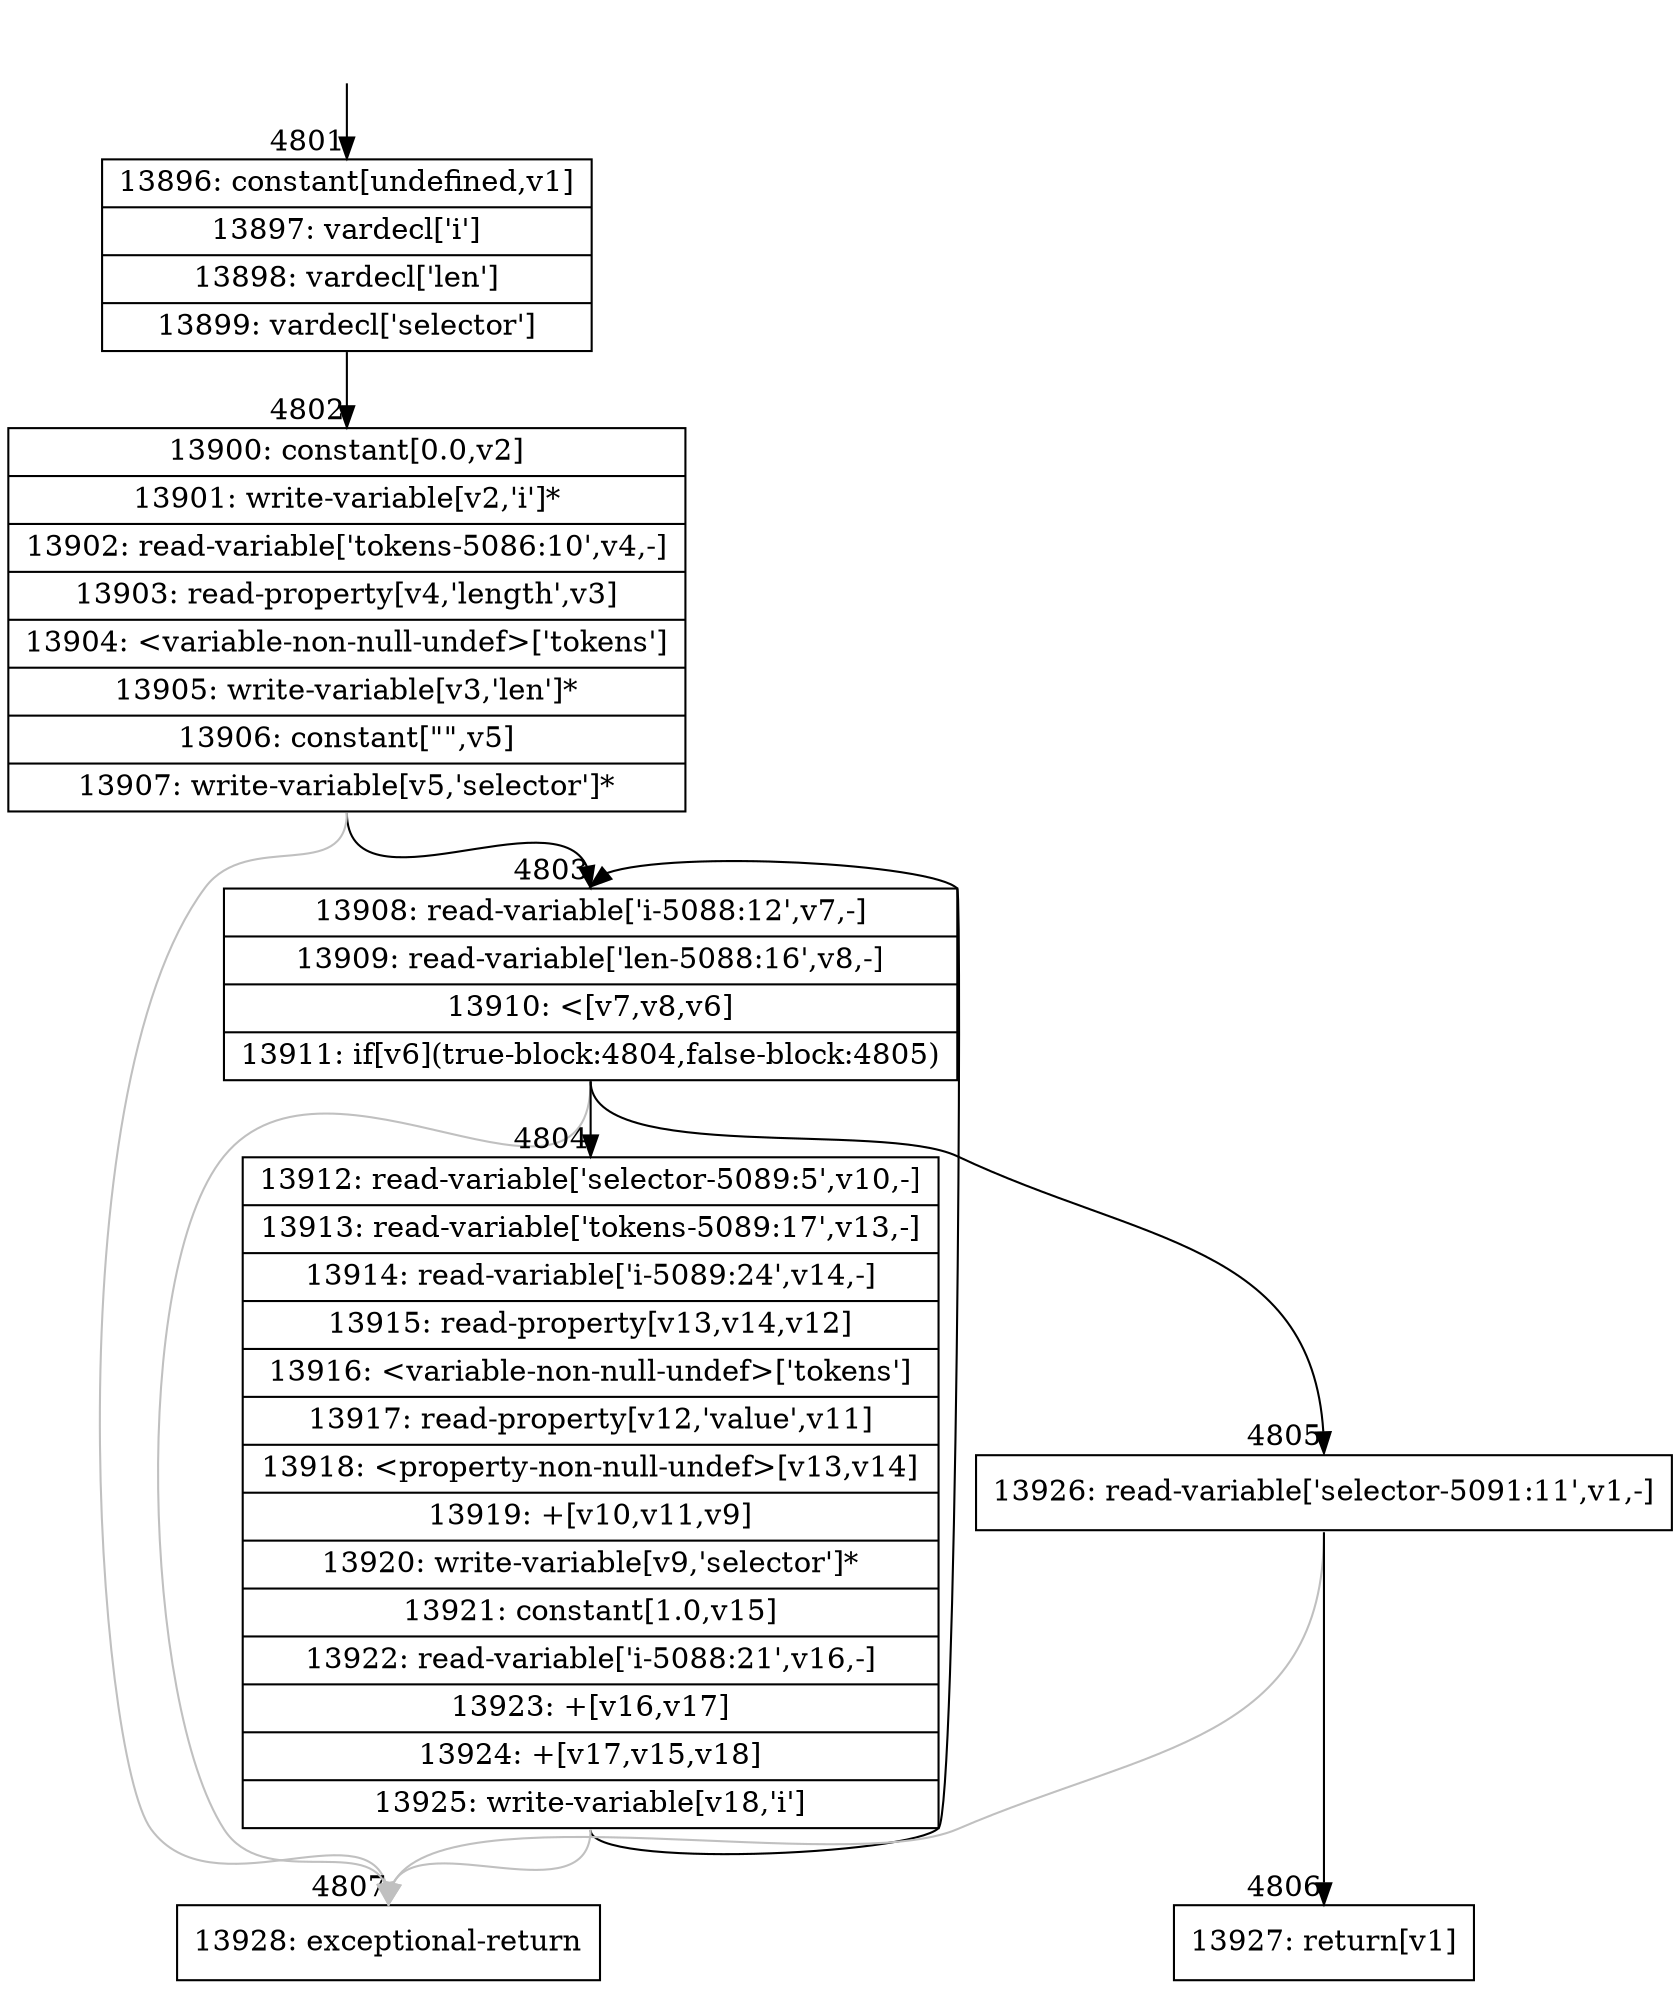 digraph {
rankdir="TD"
BB_entry319[shape=none,label=""];
BB_entry319 -> BB4801 [tailport=s, headport=n, headlabel="    4801"]
BB4801 [shape=record label="{13896: constant[undefined,v1]|13897: vardecl['i']|13898: vardecl['len']|13899: vardecl['selector']}" ] 
BB4801 -> BB4802 [tailport=s, headport=n, headlabel="      4802"]
BB4802 [shape=record label="{13900: constant[0.0,v2]|13901: write-variable[v2,'i']*|13902: read-variable['tokens-5086:10',v4,-]|13903: read-property[v4,'length',v3]|13904: \<variable-non-null-undef\>['tokens']|13905: write-variable[v3,'len']*|13906: constant[\"\",v5]|13907: write-variable[v5,'selector']*}" ] 
BB4802 -> BB4803 [tailport=s, headport=n, headlabel="      4803"]
BB4802 -> BB4807 [tailport=s, headport=n, color=gray, headlabel="      4807"]
BB4803 [shape=record label="{13908: read-variable['i-5088:12',v7,-]|13909: read-variable['len-5088:16',v8,-]|13910: \<[v7,v8,v6]|13911: if[v6](true-block:4804,false-block:4805)}" ] 
BB4803 -> BB4804 [tailport=s, headport=n, headlabel="      4804"]
BB4803 -> BB4805 [tailport=s, headport=n, headlabel="      4805"]
BB4803 -> BB4807 [tailport=s, headport=n, color=gray]
BB4804 [shape=record label="{13912: read-variable['selector-5089:5',v10,-]|13913: read-variable['tokens-5089:17',v13,-]|13914: read-variable['i-5089:24',v14,-]|13915: read-property[v13,v14,v12]|13916: \<variable-non-null-undef\>['tokens']|13917: read-property[v12,'value',v11]|13918: \<property-non-null-undef\>[v13,v14]|13919: +[v10,v11,v9]|13920: write-variable[v9,'selector']*|13921: constant[1.0,v15]|13922: read-variable['i-5088:21',v16,-]|13923: +[v16,v17]|13924: +[v17,v15,v18]|13925: write-variable[v18,'i']}" ] 
BB4804 -> BB4803 [tailport=s, headport=n]
BB4804 -> BB4807 [tailport=s, headport=n, color=gray]
BB4805 [shape=record label="{13926: read-variable['selector-5091:11',v1,-]}" ] 
BB4805 -> BB4806 [tailport=s, headport=n, headlabel="      4806"]
BB4805 -> BB4807 [tailport=s, headport=n, color=gray]
BB4806 [shape=record label="{13927: return[v1]}" ] 
BB4807 [shape=record label="{13928: exceptional-return}" ] 
}
